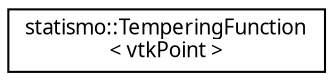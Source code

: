 digraph "Graphical Class Hierarchy"
{
  edge [fontname="FreeSans.ttf",fontsize="10",labelfontname="FreeSans.ttf",labelfontsize="10"];
  node [fontname="FreeSans.ttf",fontsize="10",shape=record];
  rankdir="LR";
  Node1 [label="statismo::TemperingFunction\l\< vtkPoint \>",height=0.2,width=0.4,color="black", fillcolor="white", style="filled",URL="$classstatismo_1_1TemperingFunction.html"];
}
